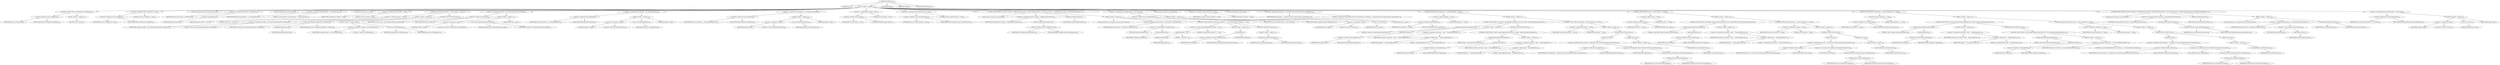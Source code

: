 digraph "configure" {  
"209" [label = <(METHOD,configure)<SUB>322</SUB>> ]
"10" [label = <(PARAM,this)<SUB>322</SUB>> ]
"210" [label = <(BLOCK,&lt;empty&gt;,&lt;empty&gt;)<SUB>322</SUB>> ]
"211" [label = <(CONTROL_STRUCTURE,if (isConfigured),if (isConfigured))<SUB>326</SUB>> ]
"212" [label = <(&lt;operator&gt;.fieldAccess,this.isConfigured)<SUB>326</SUB>> ]
"213" [label = <(IDENTIFIER,this,if (isConfigured))<SUB>326</SUB>> ]
"214" [label = <(FIELD_IDENTIFIER,isConfigured,isConfigured)<SUB>326</SUB>> ]
"215" [label = <(BLOCK,&lt;empty&gt;,&lt;empty&gt;)<SUB>326</SUB>> ]
"216" [label = <(RETURN,return;,return;)<SUB>327</SUB>> ]
"217" [label = <(&lt;operator&gt;.assignment,this.isConfigured = true)<SUB>329</SUB>> ]
"218" [label = <(&lt;operator&gt;.fieldAccess,this.isConfigured)<SUB>329</SUB>> ]
"219" [label = <(IDENTIFIER,this,this.isConfigured = true)<SUB>329</SUB>> ]
"220" [label = <(FIELD_IDENTIFIER,isConfigured,isConfigured)<SUB>329</SUB>> ]
"221" [label = <(LITERAL,true,this.isConfigured = true)<SUB>329</SUB>> ]
"222" [label = <(LOCAL,org.apache.tools.ant.Project project: ANY)> ]
"223" [label = <(&lt;operator&gt;.assignment,ANY project = getProject())<SUB>334</SUB>> ]
"224" [label = <(IDENTIFIER,project,ANY project = getProject())<SUB>334</SUB>> ]
"225" [label = <(getProject,getProject())<SUB>334</SUB>> ]
"9" [label = <(IDENTIFIER,this,getProject())<SUB>334</SUB>> ]
"226" [label = <(LOCAL,String filename: java.lang.String)> ]
"227" [label = <(&lt;operator&gt;.assignment,String filename = &quot;cache.properties&quot;)<SUB>335</SUB>> ]
"228" [label = <(IDENTIFIER,filename,String filename = &quot;cache.properties&quot;)<SUB>335</SUB>> ]
"229" [label = <(LITERAL,&quot;cache.properties&quot;,String filename = &quot;cache.properties&quot;)<SUB>335</SUB>> ]
"12" [label = <(LOCAL,File cachefile: java.io.File)> ]
"230" [label = <(&lt;operator&gt;.assignment,File cachefile = null)<SUB>336</SUB>> ]
"231" [label = <(IDENTIFIER,cachefile,File cachefile = null)<SUB>336</SUB>> ]
"232" [label = <(LITERAL,null,File cachefile = null)<SUB>336</SUB>> ]
"233" [label = <(CONTROL_STRUCTURE,if (project != null),if (project != null))<SUB>337</SUB>> ]
"234" [label = <(&lt;operator&gt;.notEquals,project != null)<SUB>337</SUB>> ]
"235" [label = <(IDENTIFIER,project,project != null)<SUB>337</SUB>> ]
"236" [label = <(LITERAL,null,project != null)<SUB>337</SUB>> ]
"237" [label = <(BLOCK,&lt;empty&gt;,&lt;empty&gt;)<SUB>337</SUB>> ]
"238" [label = <(&lt;operator&gt;.assignment,cachefile = new File(project.getBaseDir(), filename))<SUB>339</SUB>> ]
"239" [label = <(IDENTIFIER,cachefile,cachefile = new File(project.getBaseDir(), filename))<SUB>339</SUB>> ]
"240" [label = <(&lt;operator&gt;.alloc,new File(project.getBaseDir(), filename))<SUB>339</SUB>> ]
"241" [label = <(&lt;init&gt;,new File(project.getBaseDir(), filename))<SUB>339</SUB>> ]
"11" [label = <(IDENTIFIER,cachefile,new File(project.getBaseDir(), filename))<SUB>339</SUB>> ]
"242" [label = <(getBaseDir,getBaseDir())<SUB>339</SUB>> ]
"243" [label = <(IDENTIFIER,project,getBaseDir())<SUB>339</SUB>> ]
"244" [label = <(IDENTIFIER,filename,new File(project.getBaseDir(), filename))<SUB>339</SUB>> ]
"245" [label = <(CONTROL_STRUCTURE,else,else)<SUB>340</SUB>> ]
"246" [label = <(BLOCK,&lt;empty&gt;,&lt;empty&gt;)<SUB>340</SUB>> ]
"247" [label = <(&lt;operator&gt;.assignment,cachefile = new File(filename))<SUB>342</SUB>> ]
"248" [label = <(IDENTIFIER,cachefile,cachefile = new File(filename))<SUB>342</SUB>> ]
"249" [label = <(&lt;operator&gt;.alloc,new File(filename))<SUB>342</SUB>> ]
"250" [label = <(&lt;init&gt;,new File(filename))<SUB>342</SUB>> ]
"13" [label = <(IDENTIFIER,cachefile,new File(filename))<SUB>342</SUB>> ]
"251" [label = <(IDENTIFIER,filename,new File(filename))<SUB>342</SUB>> ]
"252" [label = <(&lt;operator&gt;.assignment,this.cache = new PropertiesfileCache(cachefile))<SUB>344</SUB>> ]
"253" [label = <(&lt;operator&gt;.fieldAccess,this.cache)<SUB>344</SUB>> ]
"254" [label = <(IDENTIFIER,this,this.cache = new PropertiesfileCache(cachefile))<SUB>344</SUB>> ]
"255" [label = <(FIELD_IDENTIFIER,cache,cache)<SUB>344</SUB>> ]
"256" [label = <(BLOCK,&lt;empty&gt;,&lt;empty&gt;)<SUB>344</SUB>> ]
"257" [label = <(&lt;operator&gt;.assignment,&lt;empty&gt;)> ]
"258" [label = <(IDENTIFIER,$obj4,&lt;empty&gt;)> ]
"259" [label = <(&lt;operator&gt;.alloc,new PropertiesfileCache(cachefile))<SUB>344</SUB>> ]
"260" [label = <(&lt;init&gt;,new PropertiesfileCache(cachefile))<SUB>344</SUB>> ]
"261" [label = <(IDENTIFIER,$obj4,new PropertiesfileCache(cachefile))> ]
"262" [label = <(IDENTIFIER,cachefile,new PropertiesfileCache(cachefile))<SUB>344</SUB>> ]
"263" [label = <(IDENTIFIER,$obj4,&lt;empty&gt;)> ]
"264" [label = <(&lt;operator&gt;.assignment,this.algorithm = new DigestAlgorithm())<SUB>345</SUB>> ]
"265" [label = <(&lt;operator&gt;.fieldAccess,this.algorithm)<SUB>345</SUB>> ]
"266" [label = <(IDENTIFIER,this,this.algorithm = new DigestAlgorithm())<SUB>345</SUB>> ]
"267" [label = <(FIELD_IDENTIFIER,algorithm,algorithm)<SUB>345</SUB>> ]
"268" [label = <(BLOCK,&lt;empty&gt;,&lt;empty&gt;)<SUB>345</SUB>> ]
"269" [label = <(&lt;operator&gt;.assignment,&lt;empty&gt;)> ]
"270" [label = <(IDENTIFIER,$obj5,&lt;empty&gt;)> ]
"271" [label = <(&lt;operator&gt;.alloc,new DigestAlgorithm())<SUB>345</SUB>> ]
"272" [label = <(&lt;init&gt;,new DigestAlgorithm())<SUB>345</SUB>> ]
"273" [label = <(IDENTIFIER,$obj5,new DigestAlgorithm())> ]
"274" [label = <(IDENTIFIER,$obj5,&lt;empty&gt;)> ]
"275" [label = <(&lt;operator&gt;.assignment,this.comparator = new EqualComparator())<SUB>346</SUB>> ]
"276" [label = <(&lt;operator&gt;.fieldAccess,this.comparator)<SUB>346</SUB>> ]
"277" [label = <(IDENTIFIER,this,this.comparator = new EqualComparator())<SUB>346</SUB>> ]
"278" [label = <(FIELD_IDENTIFIER,comparator,comparator)<SUB>346</SUB>> ]
"279" [label = <(BLOCK,&lt;empty&gt;,&lt;empty&gt;)<SUB>346</SUB>> ]
"280" [label = <(&lt;operator&gt;.assignment,&lt;empty&gt;)> ]
"281" [label = <(IDENTIFIER,$obj6,&lt;empty&gt;)> ]
"282" [label = <(&lt;operator&gt;.alloc,new EqualComparator())<SUB>346</SUB>> ]
"283" [label = <(&lt;init&gt;,new EqualComparator())<SUB>346</SUB>> ]
"284" [label = <(IDENTIFIER,$obj6,new EqualComparator())> ]
"285" [label = <(IDENTIFIER,$obj6,&lt;empty&gt;)> ]
"286" [label = <(&lt;operator&gt;.assignment,this.update = true)<SUB>347</SUB>> ]
"287" [label = <(&lt;operator&gt;.fieldAccess,this.update)<SUB>347</SUB>> ]
"288" [label = <(IDENTIFIER,this,this.update = true)<SUB>347</SUB>> ]
"289" [label = <(FIELD_IDENTIFIER,update,update)<SUB>347</SUB>> ]
"290" [label = <(LITERAL,true,this.update = true)<SUB>347</SUB>> ]
"291" [label = <(&lt;operator&gt;.assignment,this.selectDirectories = true)<SUB>348</SUB>> ]
"292" [label = <(&lt;operator&gt;.fieldAccess,this.selectDirectories)<SUB>348</SUB>> ]
"293" [label = <(IDENTIFIER,this,this.selectDirectories = true)<SUB>348</SUB>> ]
"294" [label = <(FIELD_IDENTIFIER,selectDirectories,selectDirectories)<SUB>348</SUB>> ]
"295" [label = <(LITERAL,true,this.selectDirectories = true)<SUB>348</SUB>> ]
"296" [label = <(CONTROL_STRUCTURE,for (Iterator itConfig = configParameter.iterator(); Some(itConfig.hasNext()); ),for (Iterator itConfig = configParameter.iterator(); Some(itConfig.hasNext()); ))<SUB>354</SUB>> ]
"297" [label = <(LOCAL,Iterator itConfig: java.util.Iterator)> ]
"298" [label = <(&lt;operator&gt;.assignment,Iterator itConfig = configParameter.iterator())<SUB>354</SUB>> ]
"299" [label = <(IDENTIFIER,itConfig,Iterator itConfig = configParameter.iterator())<SUB>354</SUB>> ]
"300" [label = <(iterator,configParameter.iterator())<SUB>354</SUB>> ]
"301" [label = <(&lt;operator&gt;.fieldAccess,this.configParameter)<SUB>354</SUB>> ]
"302" [label = <(IDENTIFIER,this,configParameter.iterator())<SUB>354</SUB>> ]
"303" [label = <(FIELD_IDENTIFIER,configParameter,configParameter)<SUB>354</SUB>> ]
"304" [label = <(hasNext,itConfig.hasNext())<SUB>354</SUB>> ]
"305" [label = <(IDENTIFIER,itConfig,itConfig.hasNext())<SUB>354</SUB>> ]
"306" [label = <(BLOCK,&lt;empty&gt;,&lt;empty&gt;)<SUB>354</SUB>> ]
"307" [label = <(LOCAL,Parameter par: org.apache.tools.ant.types.Parameter)> ]
"308" [label = <(&lt;operator&gt;.assignment,Parameter par = (Parameter) itConfig.next())<SUB>355</SUB>> ]
"309" [label = <(IDENTIFIER,par,Parameter par = (Parameter) itConfig.next())<SUB>355</SUB>> ]
"310" [label = <(&lt;operator&gt;.cast,(Parameter) itConfig.next())<SUB>355</SUB>> ]
"311" [label = <(TYPE_REF,Parameter,Parameter)<SUB>355</SUB>> ]
"312" [label = <(next,itConfig.next())<SUB>355</SUB>> ]
"313" [label = <(IDENTIFIER,itConfig,itConfig.next())<SUB>355</SUB>> ]
"314" [label = <(CONTROL_STRUCTURE,if (par.getName().indexOf(&quot;.&quot;) &gt; 0),if (par.getName().indexOf(&quot;.&quot;) &gt; 0))<SUB>356</SUB>> ]
"315" [label = <(&lt;operator&gt;.greaterThan,par.getName().indexOf(&quot;.&quot;) &gt; 0)<SUB>356</SUB>> ]
"316" [label = <(indexOf,indexOf(&quot;.&quot;))<SUB>356</SUB>> ]
"317" [label = <(getName,getName())<SUB>356</SUB>> ]
"318" [label = <(IDENTIFIER,par,getName())<SUB>356</SUB>> ]
"319" [label = <(LITERAL,&quot;.&quot;,indexOf(&quot;.&quot;))<SUB>356</SUB>> ]
"320" [label = <(LITERAL,0,par.getName().indexOf(&quot;.&quot;) &gt; 0)<SUB>356</SUB>> ]
"321" [label = <(BLOCK,&lt;empty&gt;,&lt;empty&gt;)<SUB>356</SUB>> ]
"322" [label = <(add,add(par))<SUB>358</SUB>> ]
"323" [label = <(&lt;operator&gt;.fieldAccess,this.specialParameter)<SUB>358</SUB>> ]
"324" [label = <(IDENTIFIER,this,add(par))<SUB>358</SUB>> ]
"325" [label = <(FIELD_IDENTIFIER,specialParameter,specialParameter)<SUB>358</SUB>> ]
"326" [label = <(IDENTIFIER,par,add(par))<SUB>358</SUB>> ]
"327" [label = <(CONTROL_STRUCTURE,else,else)<SUB>359</SUB>> ]
"328" [label = <(BLOCK,&lt;empty&gt;,&lt;empty&gt;)<SUB>359</SUB>> ]
"329" [label = <(useParameter,useParameter(par))<SUB>360</SUB>> ]
"14" [label = <(IDENTIFIER,this,useParameter(par))<SUB>360</SUB>> ]
"330" [label = <(IDENTIFIER,par,useParameter(par))<SUB>360</SUB>> ]
"331" [label = <(&lt;operator&gt;.assignment,this.configParameter = new Vector())<SUB>363</SUB>> ]
"332" [label = <(&lt;operator&gt;.fieldAccess,this.configParameter)<SUB>363</SUB>> ]
"333" [label = <(IDENTIFIER,this,this.configParameter = new Vector())<SUB>363</SUB>> ]
"334" [label = <(FIELD_IDENTIFIER,configParameter,configParameter)<SUB>363</SUB>> ]
"335" [label = <(BLOCK,&lt;empty&gt;,&lt;empty&gt;)<SUB>363</SUB>> ]
"336" [label = <(&lt;operator&gt;.assignment,&lt;empty&gt;)> ]
"337" [label = <(IDENTIFIER,$obj7,&lt;empty&gt;)> ]
"338" [label = <(&lt;operator&gt;.alloc,new Vector())<SUB>363</SUB>> ]
"339" [label = <(&lt;init&gt;,new Vector())<SUB>363</SUB>> ]
"340" [label = <(IDENTIFIER,$obj7,new Vector())> ]
"341" [label = <(IDENTIFIER,$obj7,&lt;empty&gt;)> ]
"342" [label = <(LOCAL,String className: java.lang.String)> ]
"343" [label = <(&lt;operator&gt;.assignment,String className = null)<SUB>368</SUB>> ]
"344" [label = <(IDENTIFIER,className,String className = null)<SUB>368</SUB>> ]
"345" [label = <(LITERAL,null,String className = null)<SUB>368</SUB>> ]
"346" [label = <(LOCAL,String pkg: java.lang.String)> ]
"347" [label = <(&lt;operator&gt;.assignment,String pkg = &quot;org.apache.tools.ant.types.selectors.cacheselector&quot;)<SUB>369</SUB>> ]
"348" [label = <(IDENTIFIER,pkg,String pkg = &quot;org.apache.tools.ant.types.selectors.cacheselector&quot;)<SUB>369</SUB>> ]
"349" [label = <(LITERAL,&quot;org.apache.tools.ant.types.selectors.cacheselector&quot;,String pkg = &quot;org.apache.tools.ant.types.selectors.cacheselector&quot;)<SUB>369</SUB>> ]
"350" [label = <(CONTROL_STRUCTURE,if (algorithm == null),if (algorithm == null))<SUB>372</SUB>> ]
"351" [label = <(&lt;operator&gt;.equals,algorithm == null)<SUB>372</SUB>> ]
"352" [label = <(&lt;operator&gt;.fieldAccess,this.algorithm)<SUB>372</SUB>> ]
"353" [label = <(IDENTIFIER,this,algorithm == null)<SUB>372</SUB>> ]
"354" [label = <(FIELD_IDENTIFIER,algorithm,algorithm)<SUB>372</SUB>> ]
"355" [label = <(LITERAL,null,algorithm == null)<SUB>372</SUB>> ]
"356" [label = <(BLOCK,&lt;empty&gt;,&lt;empty&gt;)<SUB>372</SUB>> ]
"357" [label = <(CONTROL_STRUCTURE,if (&quot;hashvalue&quot;.equals(algoName.getValue())),if (&quot;hashvalue&quot;.equals(algoName.getValue())))<SUB>373</SUB>> ]
"358" [label = <(equals,equals(algoName.getValue()))<SUB>373</SUB>> ]
"359" [label = <(LITERAL,&quot;hashvalue&quot;,equals(algoName.getValue()))<SUB>373</SUB>> ]
"360" [label = <(getValue,getValue())<SUB>373</SUB>> ]
"361" [label = <(&lt;operator&gt;.fieldAccess,this.algoName)<SUB>373</SUB>> ]
"362" [label = <(IDENTIFIER,this,getValue())<SUB>373</SUB>> ]
"363" [label = <(FIELD_IDENTIFIER,algoName,algoName)<SUB>373</SUB>> ]
"364" [label = <(BLOCK,&lt;empty&gt;,&lt;empty&gt;)<SUB>373</SUB>> ]
"365" [label = <(&lt;operator&gt;.assignment,className = pkg + &quot;.HashvalueAlgorithm&quot;)<SUB>374</SUB>> ]
"366" [label = <(IDENTIFIER,className,className = pkg + &quot;.HashvalueAlgorithm&quot;)<SUB>374</SUB>> ]
"367" [label = <(&lt;operator&gt;.addition,pkg + &quot;.HashvalueAlgorithm&quot;)<SUB>374</SUB>> ]
"368" [label = <(IDENTIFIER,pkg,pkg + &quot;.HashvalueAlgorithm&quot;)<SUB>374</SUB>> ]
"369" [label = <(LITERAL,&quot;.HashvalueAlgorithm&quot;,pkg + &quot;.HashvalueAlgorithm&quot;)<SUB>374</SUB>> ]
"370" [label = <(CONTROL_STRUCTURE,else,else)<SUB>375</SUB>> ]
"371" [label = <(CONTROL_STRUCTURE,if (&quot;digest&quot;.equals(algoName.getValue())),if (&quot;digest&quot;.equals(algoName.getValue())))<SUB>375</SUB>> ]
"372" [label = <(equals,equals(algoName.getValue()))<SUB>375</SUB>> ]
"373" [label = <(LITERAL,&quot;digest&quot;,equals(algoName.getValue()))<SUB>375</SUB>> ]
"374" [label = <(getValue,getValue())<SUB>375</SUB>> ]
"375" [label = <(&lt;operator&gt;.fieldAccess,this.algoName)<SUB>375</SUB>> ]
"376" [label = <(IDENTIFIER,this,getValue())<SUB>375</SUB>> ]
"377" [label = <(FIELD_IDENTIFIER,algoName,algoName)<SUB>375</SUB>> ]
"378" [label = <(BLOCK,&lt;empty&gt;,&lt;empty&gt;)<SUB>375</SUB>> ]
"379" [label = <(&lt;operator&gt;.assignment,className = pkg + &quot;.DigestAlgorithm&quot;)<SUB>376</SUB>> ]
"380" [label = <(IDENTIFIER,className,className = pkg + &quot;.DigestAlgorithm&quot;)<SUB>376</SUB>> ]
"381" [label = <(&lt;operator&gt;.addition,pkg + &quot;.DigestAlgorithm&quot;)<SUB>376</SUB>> ]
"382" [label = <(IDENTIFIER,pkg,pkg + &quot;.DigestAlgorithm&quot;)<SUB>376</SUB>> ]
"383" [label = <(LITERAL,&quot;.DigestAlgorithm&quot;,pkg + &quot;.DigestAlgorithm&quot;)<SUB>376</SUB>> ]
"384" [label = <(CONTROL_STRUCTURE,if (className != null),if (className != null))<SUB>378</SUB>> ]
"385" [label = <(&lt;operator&gt;.notEquals,className != null)<SUB>378</SUB>> ]
"386" [label = <(IDENTIFIER,className,className != null)<SUB>378</SUB>> ]
"387" [label = <(LITERAL,null,className != null)<SUB>378</SUB>> ]
"388" [label = <(BLOCK,&lt;empty&gt;,&lt;empty&gt;)<SUB>378</SUB>> ]
"389" [label = <(CONTROL_STRUCTURE,try,try)<SUB>379</SUB>> ]
"390" [label = <(BLOCK,try,try)<SUB>379</SUB>> ]
"391" [label = <(&lt;operator&gt;.assignment,this.algorithm = (Algorithm) Class.forName(className).newInstance())<SUB>381</SUB>> ]
"392" [label = <(&lt;operator&gt;.fieldAccess,this.algorithm)<SUB>381</SUB>> ]
"393" [label = <(IDENTIFIER,this,this.algorithm = (Algorithm) Class.forName(className).newInstance())<SUB>381</SUB>> ]
"394" [label = <(FIELD_IDENTIFIER,algorithm,algorithm)<SUB>381</SUB>> ]
"395" [label = <(&lt;operator&gt;.cast,(Algorithm) Class.forName(className).newInstance())<SUB>381</SUB>> ]
"396" [label = <(TYPE_REF,Algorithm,Algorithm)<SUB>381</SUB>> ]
"397" [label = <(newInstance,Class.forName(className).newInstance())<SUB>381</SUB>> ]
"398" [label = <(forName,Class.forName(className))<SUB>381</SUB>> ]
"399" [label = <(IDENTIFIER,Class,Class.forName(className))<SUB>381</SUB>> ]
"400" [label = <(IDENTIFIER,className,Class.forName(className))<SUB>381</SUB>> ]
"401" [label = <(BLOCK,catch,catch)> ]
"402" [label = <(BLOCK,&lt;empty&gt;,&lt;empty&gt;)<SUB>382</SUB>> ]
"403" [label = <(printStackTrace,e.printStackTrace())<SUB>383</SUB>> ]
"404" [label = <(IDENTIFIER,e,e.printStackTrace())<SUB>383</SUB>> ]
"405" [label = <(CONTROL_STRUCTURE,if (cache == null),if (cache == null))<SUB>389</SUB>> ]
"406" [label = <(&lt;operator&gt;.equals,cache == null)<SUB>389</SUB>> ]
"407" [label = <(&lt;operator&gt;.fieldAccess,this.cache)<SUB>389</SUB>> ]
"408" [label = <(IDENTIFIER,this,cache == null)<SUB>389</SUB>> ]
"409" [label = <(FIELD_IDENTIFIER,cache,cache)<SUB>389</SUB>> ]
"410" [label = <(LITERAL,null,cache == null)<SUB>389</SUB>> ]
"411" [label = <(BLOCK,&lt;empty&gt;,&lt;empty&gt;)<SUB>389</SUB>> ]
"412" [label = <(CONTROL_STRUCTURE,if (&quot;propertyfile&quot;.equals(cacheName.getValue())),if (&quot;propertyfile&quot;.equals(cacheName.getValue())))<SUB>390</SUB>> ]
"413" [label = <(equals,equals(cacheName.getValue()))<SUB>390</SUB>> ]
"414" [label = <(LITERAL,&quot;propertyfile&quot;,equals(cacheName.getValue()))<SUB>390</SUB>> ]
"415" [label = <(getValue,getValue())<SUB>390</SUB>> ]
"416" [label = <(&lt;operator&gt;.fieldAccess,this.cacheName)<SUB>390</SUB>> ]
"417" [label = <(IDENTIFIER,this,getValue())<SUB>390</SUB>> ]
"418" [label = <(FIELD_IDENTIFIER,cacheName,cacheName)<SUB>390</SUB>> ]
"419" [label = <(BLOCK,&lt;empty&gt;,&lt;empty&gt;)<SUB>390</SUB>> ]
"420" [label = <(&lt;operator&gt;.assignment,className = pkg + &quot;.PropertiesfileCache&quot;)<SUB>391</SUB>> ]
"421" [label = <(IDENTIFIER,className,className = pkg + &quot;.PropertiesfileCache&quot;)<SUB>391</SUB>> ]
"422" [label = <(&lt;operator&gt;.addition,pkg + &quot;.PropertiesfileCache&quot;)<SUB>391</SUB>> ]
"423" [label = <(IDENTIFIER,pkg,pkg + &quot;.PropertiesfileCache&quot;)<SUB>391</SUB>> ]
"424" [label = <(LITERAL,&quot;.PropertiesfileCache&quot;,pkg + &quot;.PropertiesfileCache&quot;)<SUB>391</SUB>> ]
"425" [label = <(CONTROL_STRUCTURE,if (className != null),if (className != null))<SUB>393</SUB>> ]
"426" [label = <(&lt;operator&gt;.notEquals,className != null)<SUB>393</SUB>> ]
"427" [label = <(IDENTIFIER,className,className != null)<SUB>393</SUB>> ]
"428" [label = <(LITERAL,null,className != null)<SUB>393</SUB>> ]
"429" [label = <(BLOCK,&lt;empty&gt;,&lt;empty&gt;)<SUB>393</SUB>> ]
"430" [label = <(CONTROL_STRUCTURE,try,try)<SUB>394</SUB>> ]
"431" [label = <(BLOCK,try,try)<SUB>394</SUB>> ]
"432" [label = <(&lt;operator&gt;.assignment,this.cache = (Cache) Class.forName(className).newInstance())<SUB>396</SUB>> ]
"433" [label = <(&lt;operator&gt;.fieldAccess,this.cache)<SUB>396</SUB>> ]
"434" [label = <(IDENTIFIER,this,this.cache = (Cache) Class.forName(className).newInstance())<SUB>396</SUB>> ]
"435" [label = <(FIELD_IDENTIFIER,cache,cache)<SUB>396</SUB>> ]
"436" [label = <(&lt;operator&gt;.cast,(Cache) Class.forName(className).newInstance())<SUB>396</SUB>> ]
"437" [label = <(TYPE_REF,Cache,Cache)<SUB>396</SUB>> ]
"438" [label = <(newInstance,Class.forName(className).newInstance())<SUB>396</SUB>> ]
"439" [label = <(forName,Class.forName(className))<SUB>396</SUB>> ]
"440" [label = <(IDENTIFIER,Class,Class.forName(className))<SUB>396</SUB>> ]
"441" [label = <(IDENTIFIER,className,Class.forName(className))<SUB>396</SUB>> ]
"442" [label = <(BLOCK,catch,catch)> ]
"443" [label = <(BLOCK,&lt;empty&gt;,&lt;empty&gt;)<SUB>397</SUB>> ]
"444" [label = <(printStackTrace,e.printStackTrace())<SUB>398</SUB>> ]
"445" [label = <(IDENTIFIER,e,e.printStackTrace())<SUB>398</SUB>> ]
"446" [label = <(CONTROL_STRUCTURE,if (comparator == null),if (comparator == null))<SUB>404</SUB>> ]
"447" [label = <(&lt;operator&gt;.equals,comparator == null)<SUB>404</SUB>> ]
"448" [label = <(&lt;operator&gt;.fieldAccess,this.comparator)<SUB>404</SUB>> ]
"449" [label = <(IDENTIFIER,this,comparator == null)<SUB>404</SUB>> ]
"450" [label = <(FIELD_IDENTIFIER,comparator,comparator)<SUB>404</SUB>> ]
"451" [label = <(LITERAL,null,comparator == null)<SUB>404</SUB>> ]
"452" [label = <(BLOCK,&lt;empty&gt;,&lt;empty&gt;)<SUB>404</SUB>> ]
"453" [label = <(CONTROL_STRUCTURE,if (&quot;equal&quot;.equals(compName.getValue())),if (&quot;equal&quot;.equals(compName.getValue())))<SUB>405</SUB>> ]
"454" [label = <(equals,equals(compName.getValue()))<SUB>405</SUB>> ]
"455" [label = <(LITERAL,&quot;equal&quot;,equals(compName.getValue()))<SUB>405</SUB>> ]
"456" [label = <(getValue,getValue())<SUB>405</SUB>> ]
"457" [label = <(&lt;operator&gt;.fieldAccess,this.compName)<SUB>405</SUB>> ]
"458" [label = <(IDENTIFIER,this,getValue())<SUB>405</SUB>> ]
"459" [label = <(FIELD_IDENTIFIER,compName,compName)<SUB>405</SUB>> ]
"460" [label = <(BLOCK,&lt;empty&gt;,&lt;empty&gt;)<SUB>405</SUB>> ]
"461" [label = <(&lt;operator&gt;.assignment,className = pkg + &quot;.EqualComparator&quot;)<SUB>406</SUB>> ]
"462" [label = <(IDENTIFIER,className,className = pkg + &quot;.EqualComparator&quot;)<SUB>406</SUB>> ]
"463" [label = <(&lt;operator&gt;.addition,pkg + &quot;.EqualComparator&quot;)<SUB>406</SUB>> ]
"464" [label = <(IDENTIFIER,pkg,pkg + &quot;.EqualComparator&quot;)<SUB>406</SUB>> ]
"465" [label = <(LITERAL,&quot;.EqualComparator&quot;,pkg + &quot;.EqualComparator&quot;)<SUB>406</SUB>> ]
"466" [label = <(CONTROL_STRUCTURE,else,else)<SUB>407</SUB>> ]
"467" [label = <(CONTROL_STRUCTURE,if (&quot;role&quot;.equals(compName.getValue())),if (&quot;role&quot;.equals(compName.getValue())))<SUB>407</SUB>> ]
"468" [label = <(equals,equals(compName.getValue()))<SUB>407</SUB>> ]
"469" [label = <(LITERAL,&quot;role&quot;,equals(compName.getValue()))<SUB>407</SUB>> ]
"470" [label = <(getValue,getValue())<SUB>407</SUB>> ]
"471" [label = <(&lt;operator&gt;.fieldAccess,this.compName)<SUB>407</SUB>> ]
"472" [label = <(IDENTIFIER,this,getValue())<SUB>407</SUB>> ]
"473" [label = <(FIELD_IDENTIFIER,compName,compName)<SUB>407</SUB>> ]
"474" [label = <(BLOCK,&lt;empty&gt;,&lt;empty&gt;)<SUB>407</SUB>> ]
"475" [label = <(&lt;operator&gt;.assignment,className = &quot;java.text.RuleBasedCollator&quot;)<SUB>408</SUB>> ]
"476" [label = <(IDENTIFIER,className,className = &quot;java.text.RuleBasedCollator&quot;)<SUB>408</SUB>> ]
"477" [label = <(LITERAL,&quot;java.text.RuleBasedCollator&quot;,className = &quot;java.text.RuleBasedCollator&quot;)<SUB>408</SUB>> ]
"478" [label = <(CONTROL_STRUCTURE,if (className != null),if (className != null))<SUB>410</SUB>> ]
"479" [label = <(&lt;operator&gt;.notEquals,className != null)<SUB>410</SUB>> ]
"480" [label = <(IDENTIFIER,className,className != null)<SUB>410</SUB>> ]
"481" [label = <(LITERAL,null,className != null)<SUB>410</SUB>> ]
"482" [label = <(BLOCK,&lt;empty&gt;,&lt;empty&gt;)<SUB>410</SUB>> ]
"483" [label = <(CONTROL_STRUCTURE,try,try)<SUB>411</SUB>> ]
"484" [label = <(BLOCK,try,try)<SUB>411</SUB>> ]
"485" [label = <(&lt;operator&gt;.assignment,this.comparator = (Comparator) Class.forName(className).newInstance())<SUB>413</SUB>> ]
"486" [label = <(&lt;operator&gt;.fieldAccess,this.comparator)<SUB>413</SUB>> ]
"487" [label = <(IDENTIFIER,this,this.comparator = (Comparator) Class.forName(className).newInstance())<SUB>413</SUB>> ]
"488" [label = <(FIELD_IDENTIFIER,comparator,comparator)<SUB>413</SUB>> ]
"489" [label = <(&lt;operator&gt;.cast,(Comparator) Class.forName(className).newInstance())<SUB>413</SUB>> ]
"490" [label = <(TYPE_REF,Comparator,Comparator)<SUB>413</SUB>> ]
"491" [label = <(newInstance,Class.forName(className).newInstance())<SUB>413</SUB>> ]
"492" [label = <(forName,Class.forName(className))<SUB>413</SUB>> ]
"493" [label = <(IDENTIFIER,Class,Class.forName(className))<SUB>413</SUB>> ]
"494" [label = <(IDENTIFIER,className,Class.forName(className))<SUB>413</SUB>> ]
"495" [label = <(BLOCK,catch,catch)> ]
"496" [label = <(BLOCK,&lt;empty&gt;,&lt;empty&gt;)<SUB>414</SUB>> ]
"497" [label = <(printStackTrace,e.printStackTrace())<SUB>415</SUB>> ]
"498" [label = <(IDENTIFIER,e,e.printStackTrace())<SUB>415</SUB>> ]
"499" [label = <(CONTROL_STRUCTURE,for (Iterator itSpecial = specialParameter.iterator(); Some(itSpecial.hasNext()); ),for (Iterator itSpecial = specialParameter.iterator(); Some(itSpecial.hasNext()); ))<SUB>423</SUB>> ]
"500" [label = <(LOCAL,Iterator itSpecial: java.util.Iterator)> ]
"501" [label = <(&lt;operator&gt;.assignment,Iterator itSpecial = specialParameter.iterator())<SUB>423</SUB>> ]
"502" [label = <(IDENTIFIER,itSpecial,Iterator itSpecial = specialParameter.iterator())<SUB>423</SUB>> ]
"503" [label = <(iterator,specialParameter.iterator())<SUB>423</SUB>> ]
"504" [label = <(&lt;operator&gt;.fieldAccess,this.specialParameter)<SUB>423</SUB>> ]
"505" [label = <(IDENTIFIER,this,specialParameter.iterator())<SUB>423</SUB>> ]
"506" [label = <(FIELD_IDENTIFIER,specialParameter,specialParameter)<SUB>423</SUB>> ]
"507" [label = <(hasNext,itSpecial.hasNext())<SUB>423</SUB>> ]
"508" [label = <(IDENTIFIER,itSpecial,itSpecial.hasNext())<SUB>423</SUB>> ]
"509" [label = <(BLOCK,&lt;empty&gt;,&lt;empty&gt;)<SUB>423</SUB>> ]
"510" [label = <(LOCAL,Parameter par: org.apache.tools.ant.types.Parameter)> ]
"511" [label = <(&lt;operator&gt;.assignment,Parameter par = (Parameter) itSpecial.next())<SUB>424</SUB>> ]
"512" [label = <(IDENTIFIER,par,Parameter par = (Parameter) itSpecial.next())<SUB>424</SUB>> ]
"513" [label = <(&lt;operator&gt;.cast,(Parameter) itSpecial.next())<SUB>424</SUB>> ]
"514" [label = <(TYPE_REF,Parameter,Parameter)<SUB>424</SUB>> ]
"515" [label = <(next,itSpecial.next())<SUB>424</SUB>> ]
"516" [label = <(IDENTIFIER,itSpecial,itSpecial.next())<SUB>424</SUB>> ]
"517" [label = <(useParameter,useParameter(par))<SUB>425</SUB>> ]
"15" [label = <(IDENTIFIER,this,useParameter(par))<SUB>425</SUB>> ]
"518" [label = <(IDENTIFIER,par,useParameter(par))<SUB>425</SUB>> ]
"519" [label = <(&lt;operator&gt;.assignment,this.specialParameter = new Vector())<SUB>427</SUB>> ]
"520" [label = <(&lt;operator&gt;.fieldAccess,this.specialParameter)<SUB>427</SUB>> ]
"521" [label = <(IDENTIFIER,this,this.specialParameter = new Vector())<SUB>427</SUB>> ]
"522" [label = <(FIELD_IDENTIFIER,specialParameter,specialParameter)<SUB>427</SUB>> ]
"523" [label = <(BLOCK,&lt;empty&gt;,&lt;empty&gt;)<SUB>427</SUB>> ]
"524" [label = <(&lt;operator&gt;.assignment,&lt;empty&gt;)> ]
"525" [label = <(IDENTIFIER,$obj8,&lt;empty&gt;)> ]
"526" [label = <(&lt;operator&gt;.alloc,new Vector())<SUB>427</SUB>> ]
"527" [label = <(&lt;init&gt;,new Vector())<SUB>427</SUB>> ]
"528" [label = <(IDENTIFIER,$obj8,new Vector())> ]
"529" [label = <(IDENTIFIER,$obj8,&lt;empty&gt;)> ]
"530" [label = <(MODIFIER,PUBLIC)> ]
"531" [label = <(MODIFIER,VIRTUAL)> ]
"532" [label = <(METHOD_RETURN,void)<SUB>322</SUB>> ]
  "209" -> "10" 
  "209" -> "210" 
  "209" -> "530" 
  "209" -> "531" 
  "209" -> "532" 
  "210" -> "211" 
  "210" -> "217" 
  "210" -> "222" 
  "210" -> "223" 
  "210" -> "226" 
  "210" -> "227" 
  "210" -> "12" 
  "210" -> "230" 
  "210" -> "233" 
  "210" -> "252" 
  "210" -> "264" 
  "210" -> "275" 
  "210" -> "286" 
  "210" -> "291" 
  "210" -> "296" 
  "210" -> "331" 
  "210" -> "342" 
  "210" -> "343" 
  "210" -> "346" 
  "210" -> "347" 
  "210" -> "350" 
  "210" -> "405" 
  "210" -> "446" 
  "210" -> "499" 
  "210" -> "519" 
  "211" -> "212" 
  "211" -> "215" 
  "212" -> "213" 
  "212" -> "214" 
  "215" -> "216" 
  "217" -> "218" 
  "217" -> "221" 
  "218" -> "219" 
  "218" -> "220" 
  "223" -> "224" 
  "223" -> "225" 
  "225" -> "9" 
  "227" -> "228" 
  "227" -> "229" 
  "230" -> "231" 
  "230" -> "232" 
  "233" -> "234" 
  "233" -> "237" 
  "233" -> "245" 
  "234" -> "235" 
  "234" -> "236" 
  "237" -> "238" 
  "237" -> "241" 
  "238" -> "239" 
  "238" -> "240" 
  "241" -> "11" 
  "241" -> "242" 
  "241" -> "244" 
  "242" -> "243" 
  "245" -> "246" 
  "246" -> "247" 
  "246" -> "250" 
  "247" -> "248" 
  "247" -> "249" 
  "250" -> "13" 
  "250" -> "251" 
  "252" -> "253" 
  "252" -> "256" 
  "253" -> "254" 
  "253" -> "255" 
  "256" -> "257" 
  "256" -> "260" 
  "256" -> "263" 
  "257" -> "258" 
  "257" -> "259" 
  "260" -> "261" 
  "260" -> "262" 
  "264" -> "265" 
  "264" -> "268" 
  "265" -> "266" 
  "265" -> "267" 
  "268" -> "269" 
  "268" -> "272" 
  "268" -> "274" 
  "269" -> "270" 
  "269" -> "271" 
  "272" -> "273" 
  "275" -> "276" 
  "275" -> "279" 
  "276" -> "277" 
  "276" -> "278" 
  "279" -> "280" 
  "279" -> "283" 
  "279" -> "285" 
  "280" -> "281" 
  "280" -> "282" 
  "283" -> "284" 
  "286" -> "287" 
  "286" -> "290" 
  "287" -> "288" 
  "287" -> "289" 
  "291" -> "292" 
  "291" -> "295" 
  "292" -> "293" 
  "292" -> "294" 
  "296" -> "297" 
  "296" -> "298" 
  "296" -> "304" 
  "296" -> "306" 
  "298" -> "299" 
  "298" -> "300" 
  "300" -> "301" 
  "301" -> "302" 
  "301" -> "303" 
  "304" -> "305" 
  "306" -> "307" 
  "306" -> "308" 
  "306" -> "314" 
  "308" -> "309" 
  "308" -> "310" 
  "310" -> "311" 
  "310" -> "312" 
  "312" -> "313" 
  "314" -> "315" 
  "314" -> "321" 
  "314" -> "327" 
  "315" -> "316" 
  "315" -> "320" 
  "316" -> "317" 
  "316" -> "319" 
  "317" -> "318" 
  "321" -> "322" 
  "322" -> "323" 
  "322" -> "326" 
  "323" -> "324" 
  "323" -> "325" 
  "327" -> "328" 
  "328" -> "329" 
  "329" -> "14" 
  "329" -> "330" 
  "331" -> "332" 
  "331" -> "335" 
  "332" -> "333" 
  "332" -> "334" 
  "335" -> "336" 
  "335" -> "339" 
  "335" -> "341" 
  "336" -> "337" 
  "336" -> "338" 
  "339" -> "340" 
  "343" -> "344" 
  "343" -> "345" 
  "347" -> "348" 
  "347" -> "349" 
  "350" -> "351" 
  "350" -> "356" 
  "351" -> "352" 
  "351" -> "355" 
  "352" -> "353" 
  "352" -> "354" 
  "356" -> "357" 
  "356" -> "384" 
  "357" -> "358" 
  "357" -> "364" 
  "357" -> "370" 
  "358" -> "359" 
  "358" -> "360" 
  "360" -> "361" 
  "361" -> "362" 
  "361" -> "363" 
  "364" -> "365" 
  "365" -> "366" 
  "365" -> "367" 
  "367" -> "368" 
  "367" -> "369" 
  "370" -> "371" 
  "371" -> "372" 
  "371" -> "378" 
  "372" -> "373" 
  "372" -> "374" 
  "374" -> "375" 
  "375" -> "376" 
  "375" -> "377" 
  "378" -> "379" 
  "379" -> "380" 
  "379" -> "381" 
  "381" -> "382" 
  "381" -> "383" 
  "384" -> "385" 
  "384" -> "388" 
  "385" -> "386" 
  "385" -> "387" 
  "388" -> "389" 
  "389" -> "390" 
  "389" -> "401" 
  "390" -> "391" 
  "391" -> "392" 
  "391" -> "395" 
  "392" -> "393" 
  "392" -> "394" 
  "395" -> "396" 
  "395" -> "397" 
  "397" -> "398" 
  "398" -> "399" 
  "398" -> "400" 
  "401" -> "402" 
  "402" -> "403" 
  "403" -> "404" 
  "405" -> "406" 
  "405" -> "411" 
  "406" -> "407" 
  "406" -> "410" 
  "407" -> "408" 
  "407" -> "409" 
  "411" -> "412" 
  "411" -> "425" 
  "412" -> "413" 
  "412" -> "419" 
  "413" -> "414" 
  "413" -> "415" 
  "415" -> "416" 
  "416" -> "417" 
  "416" -> "418" 
  "419" -> "420" 
  "420" -> "421" 
  "420" -> "422" 
  "422" -> "423" 
  "422" -> "424" 
  "425" -> "426" 
  "425" -> "429" 
  "426" -> "427" 
  "426" -> "428" 
  "429" -> "430" 
  "430" -> "431" 
  "430" -> "442" 
  "431" -> "432" 
  "432" -> "433" 
  "432" -> "436" 
  "433" -> "434" 
  "433" -> "435" 
  "436" -> "437" 
  "436" -> "438" 
  "438" -> "439" 
  "439" -> "440" 
  "439" -> "441" 
  "442" -> "443" 
  "443" -> "444" 
  "444" -> "445" 
  "446" -> "447" 
  "446" -> "452" 
  "447" -> "448" 
  "447" -> "451" 
  "448" -> "449" 
  "448" -> "450" 
  "452" -> "453" 
  "452" -> "478" 
  "453" -> "454" 
  "453" -> "460" 
  "453" -> "466" 
  "454" -> "455" 
  "454" -> "456" 
  "456" -> "457" 
  "457" -> "458" 
  "457" -> "459" 
  "460" -> "461" 
  "461" -> "462" 
  "461" -> "463" 
  "463" -> "464" 
  "463" -> "465" 
  "466" -> "467" 
  "467" -> "468" 
  "467" -> "474" 
  "468" -> "469" 
  "468" -> "470" 
  "470" -> "471" 
  "471" -> "472" 
  "471" -> "473" 
  "474" -> "475" 
  "475" -> "476" 
  "475" -> "477" 
  "478" -> "479" 
  "478" -> "482" 
  "479" -> "480" 
  "479" -> "481" 
  "482" -> "483" 
  "483" -> "484" 
  "483" -> "495" 
  "484" -> "485" 
  "485" -> "486" 
  "485" -> "489" 
  "486" -> "487" 
  "486" -> "488" 
  "489" -> "490" 
  "489" -> "491" 
  "491" -> "492" 
  "492" -> "493" 
  "492" -> "494" 
  "495" -> "496" 
  "496" -> "497" 
  "497" -> "498" 
  "499" -> "500" 
  "499" -> "501" 
  "499" -> "507" 
  "499" -> "509" 
  "501" -> "502" 
  "501" -> "503" 
  "503" -> "504" 
  "504" -> "505" 
  "504" -> "506" 
  "507" -> "508" 
  "509" -> "510" 
  "509" -> "511" 
  "509" -> "517" 
  "511" -> "512" 
  "511" -> "513" 
  "513" -> "514" 
  "513" -> "515" 
  "515" -> "516" 
  "517" -> "15" 
  "517" -> "518" 
  "519" -> "520" 
  "519" -> "523" 
  "520" -> "521" 
  "520" -> "522" 
  "523" -> "524" 
  "523" -> "527" 
  "523" -> "529" 
  "524" -> "525" 
  "524" -> "526" 
  "527" -> "528" 
}
